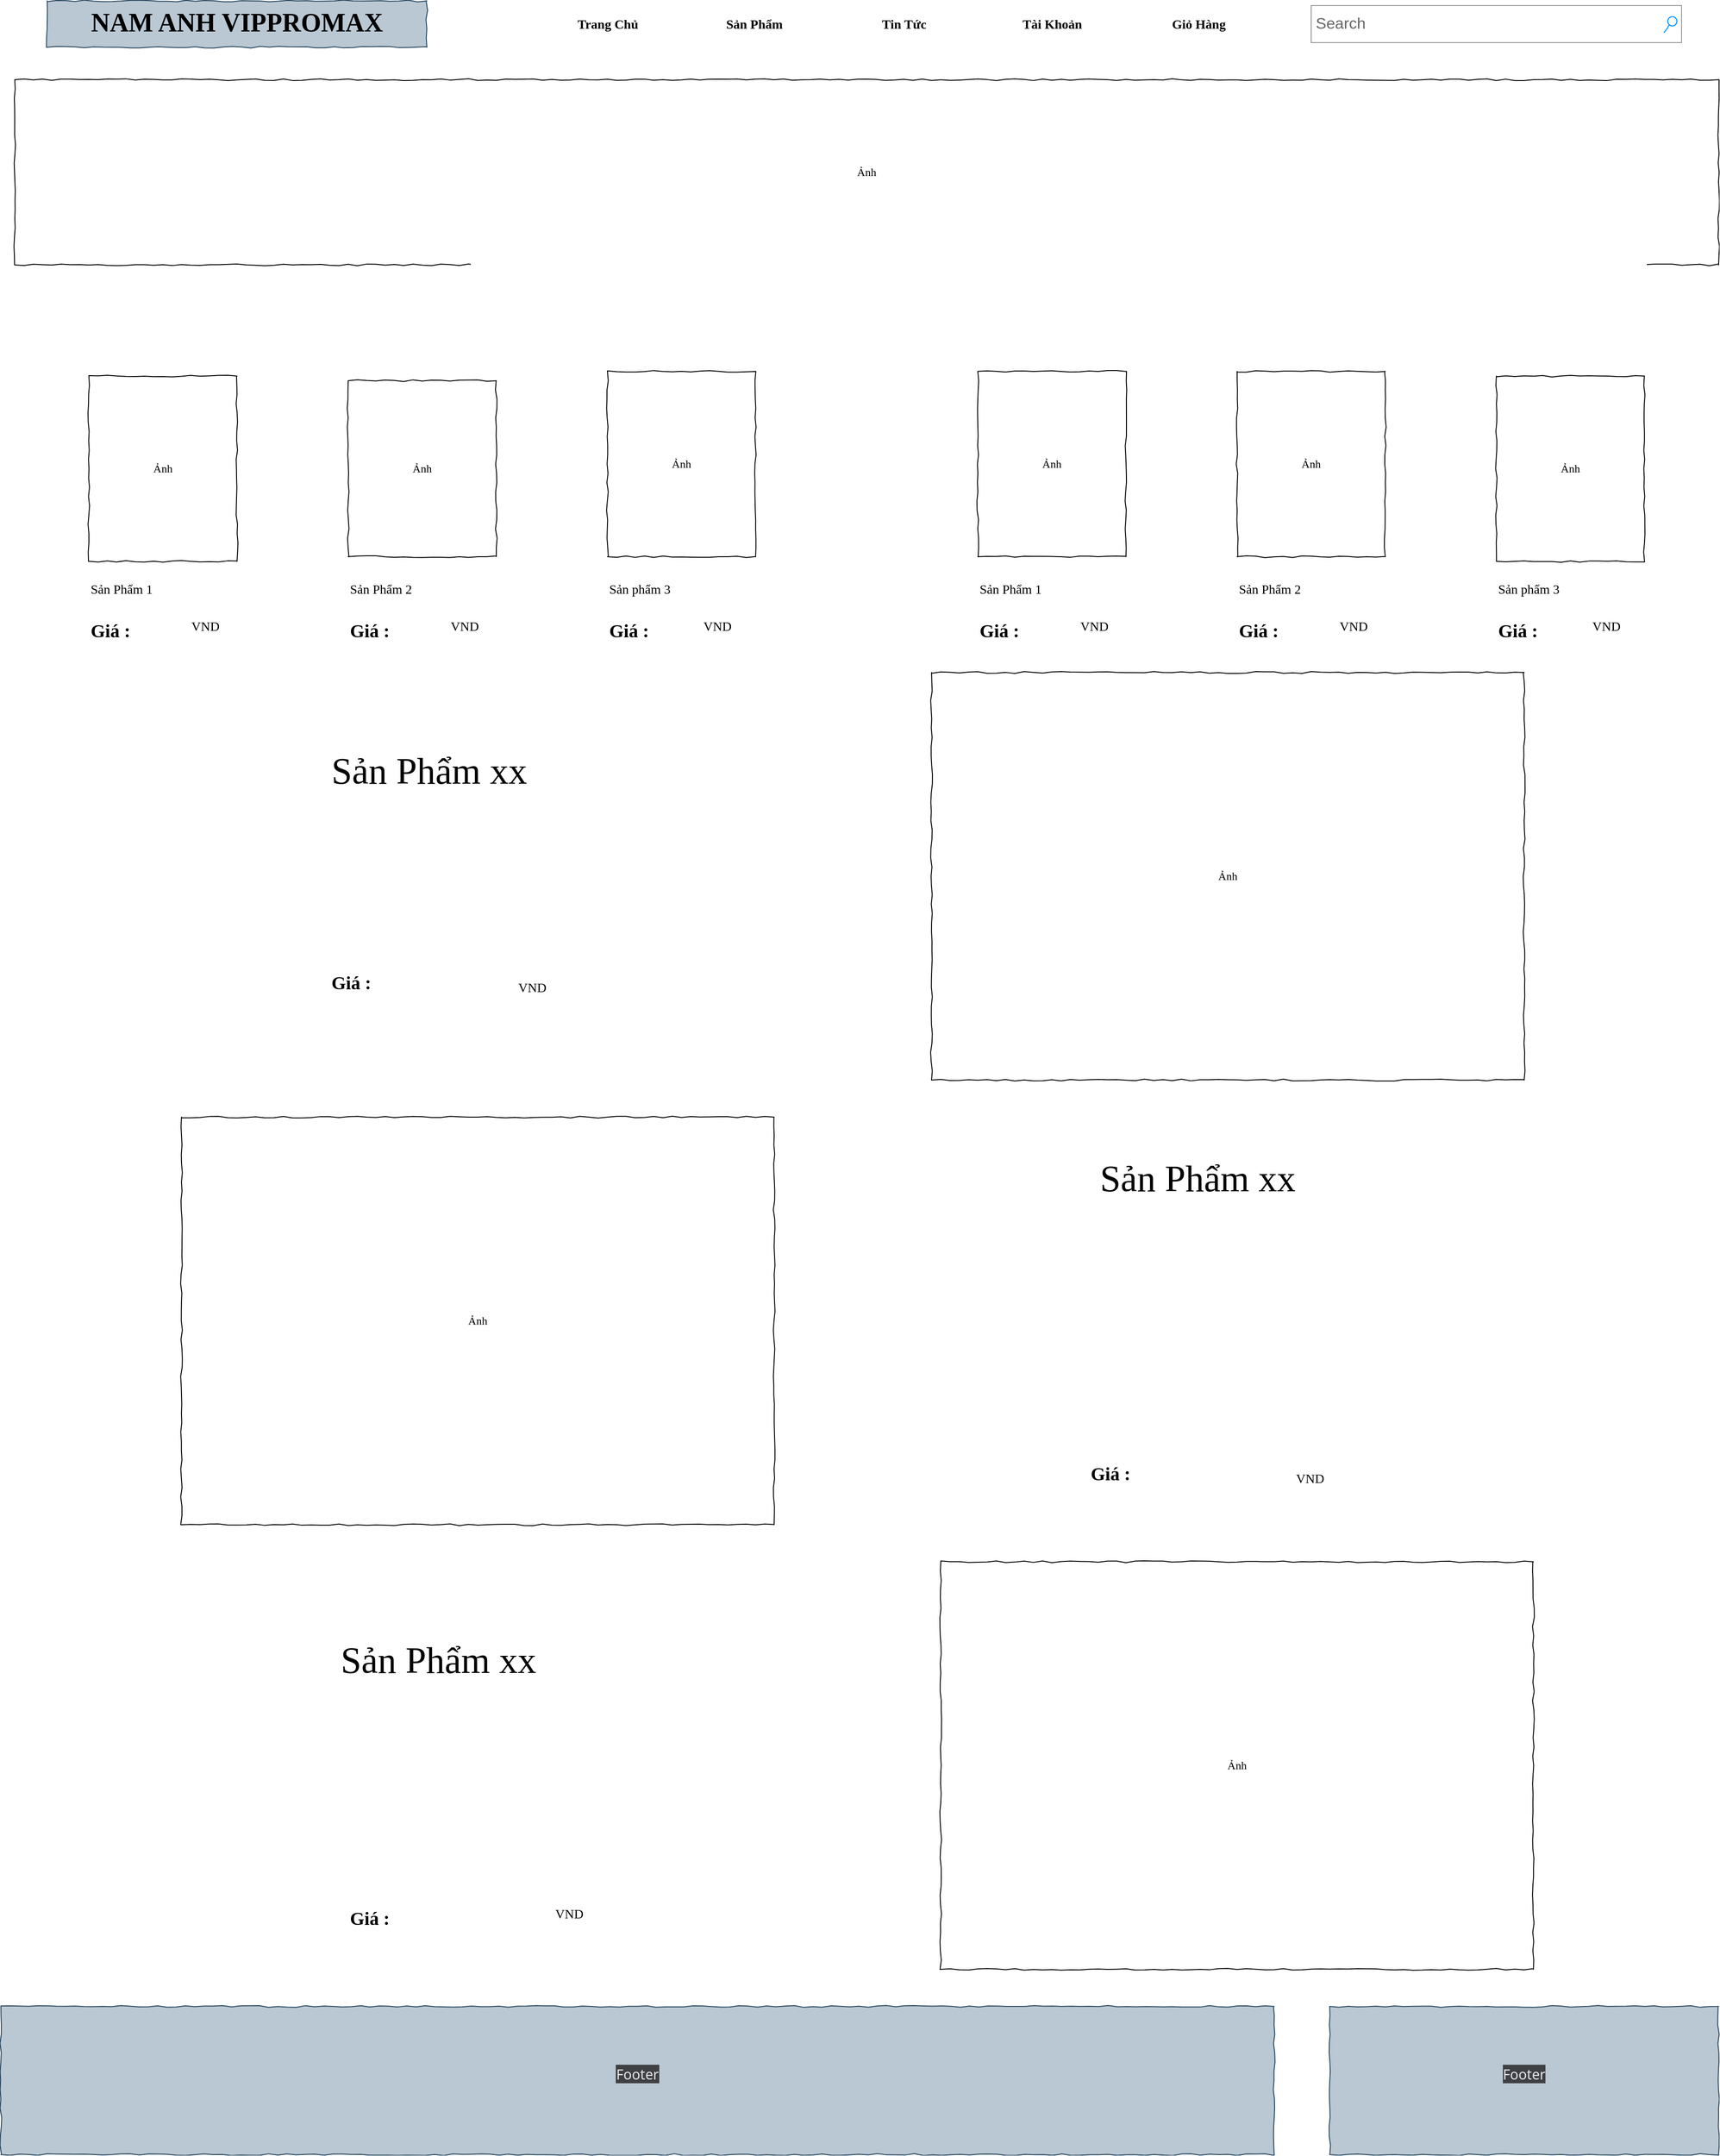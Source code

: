 <mxfile version="21.0.2" type="device"><diagram name="Page-1" id="03018318-947c-dd8e-b7a3-06fadd420f32"><mxGraphModel dx="2100" dy="2210" grid="1" gridSize="10" guides="1" tooltips="1" connect="1" arrows="1" fold="1" page="1" pageScale="1" pageWidth="1920" pageHeight="1200" background="#ffffff" math="0" shadow="0"><root><mxCell id="0"/><mxCell id="1" parent="0"/><mxCell id="677b7b8949515195-2" value="NAM ANH VIPPROMAX" style="whiteSpace=wrap;html=1;rounded=0;shadow=0;labelBackgroundColor=none;strokeWidth=1;fontFamily=Verdana;fontSize=28;align=center;comic=1;horizontal=1;verticalAlign=top;fontStyle=1;fillColor=#bac8d3;strokeColor=#23445d;" parent="1" vertex="1"><mxGeometry x="75" y="-1165" width="410" height="50" as="geometry"/></mxCell><mxCell id="677b7b8949515195-3" value="Search" style="strokeWidth=1;shadow=0;dashed=0;align=center;html=1;shape=mxgraph.mockup.forms.searchBox;strokeColor=#999999;mainText=;strokeColor2=#008cff;fontColor=#666666;fontSize=17;align=left;spacingLeft=3;rounded=0;labelBackgroundColor=none;comic=1;" parent="1" vertex="1"><mxGeometry x="1440" y="-1160" width="400" height="40" as="geometry"/></mxCell><mxCell id="677b7b8949515195-11" value="Trang Chủ" style="text;html=1;points=[];align=center;verticalAlign=top;spacingTop=-4;fontSize=14;fontFamily=Verdana;fontStyle=1" parent="1" vertex="1"><mxGeometry x="640" y="-1150" width="80" height="20" as="geometry"/></mxCell><mxCell id="677b7b8949515195-12" value="Tin Tức" style="text;html=1;points=[];align=center;verticalAlign=top;spacingTop=-4;fontSize=14;fontFamily=Verdana;fontStyle=1" parent="1" vertex="1"><mxGeometry x="960" y="-1150" width="80" height="20" as="geometry"/></mxCell><mxCell id="677b7b8949515195-13" value="Tài Khoản" style="text;html=1;points=[];align=center;verticalAlign=top;spacingTop=-4;fontSize=14;fontFamily=Verdana;fontStyle=1" parent="1" vertex="1"><mxGeometry x="1120" y="-1150" width="80" height="20" as="geometry"/></mxCell><mxCell id="677b7b8949515195-30" value="Sản phẩm 3" style="text;html=1;points=[];align=left;verticalAlign=top;spacingTop=-4;fontSize=14;fontFamily=Verdana" parent="1" vertex="1"><mxGeometry x="680" y="-540" width="170" height="20" as="geometry"/></mxCell><mxCell id="677b7b8949515195-33" value="Sản Phẩm 1" style="text;html=1;points=[];align=left;verticalAlign=top;spacingTop=-4;fontSize=14;fontFamily=Verdana" parent="1" vertex="1"><mxGeometry x="120" y="-540" width="170" height="20" as="geometry"/></mxCell><mxCell id="677b7b8949515195-34" value="Sản Phẩm 2" style="text;html=1;points=[];align=left;verticalAlign=top;spacingTop=-4;fontSize=14;fontFamily=Verdana" parent="1" vertex="1"><mxGeometry x="400" y="-540" width="170" height="20" as="geometry"/></mxCell><mxCell id="ib3h6RdlvOp323vKHLaL-4" value="Ảnh" style="whiteSpace=wrap;html=1;rounded=0;shadow=0;labelBackgroundColor=none;strokeWidth=1;fillColor=none;fontFamily=Verdana;fontSize=12;align=center;comic=1;" parent="1" vertex="1"><mxGeometry x="400" y="-755" width="160" height="190" as="geometry"/></mxCell><mxCell id="ib3h6RdlvOp323vKHLaL-5" value="Ảnh" style="whiteSpace=wrap;html=1;rounded=0;shadow=0;labelBackgroundColor=none;strokeWidth=1;fillColor=none;fontFamily=Verdana;fontSize=12;align=center;comic=1;" parent="1" vertex="1"><mxGeometry x="120" y="-760" width="160" height="200" as="geometry"/></mxCell><mxCell id="ib3h6RdlvOp323vKHLaL-6" value="Giá :" style="text;html=1;points=[];align=left;verticalAlign=top;spacingTop=-4;fontSize=20;fontFamily=Verdana;fontStyle=1" parent="1" vertex="1"><mxGeometry x="120" y="-500" width="40" height="20" as="geometry"/></mxCell><mxCell id="ib3h6RdlvOp323vKHLaL-8" value="Giá :" style="text;html=1;points=[];align=left;verticalAlign=top;spacingTop=-4;fontSize=20;fontFamily=Verdana;fontStyle=1" parent="1" vertex="1"><mxGeometry x="400" y="-500" width="40" height="20" as="geometry"/></mxCell><mxCell id="ib3h6RdlvOp323vKHLaL-9" value="Giá :" style="text;html=1;points=[];align=left;verticalAlign=top;spacingTop=-4;fontSize=20;fontFamily=Verdana;fontStyle=1" parent="1" vertex="1"><mxGeometry x="680" y="-500" width="40" height="20" as="geometry"/></mxCell><mxCell id="ib3h6RdlvOp323vKHLaL-12" value="&amp;nbsp; &amp;nbsp; &amp;nbsp; &amp;nbsp; &amp;nbsp; &amp;nbsp; &amp;nbsp; VND" style="text;html=1;points=[];align=left;verticalAlign=top;spacingTop=-4;fontSize=14;fontFamily=Verdana" parent="1" vertex="1"><mxGeometry x="460" y="-500" width="100" height="20" as="geometry"/></mxCell><mxCell id="ib3h6RdlvOp323vKHLaL-13" value="&amp;nbsp; &amp;nbsp; &amp;nbsp; &amp;nbsp; &amp;nbsp; &amp;nbsp; VND" style="text;html=1;points=[];align=left;verticalAlign=top;spacingTop=-4;fontSize=14;fontFamily=Verdana" parent="1" vertex="1"><mxGeometry x="740" y="-500" width="100" height="20" as="geometry"/></mxCell><mxCell id="ib3h6RdlvOp323vKHLaL-14" value="&amp;nbsp; &amp;nbsp; &amp;nbsp; &amp;nbsp; &amp;nbsp; &amp;nbsp; &amp;nbsp; VND" style="text;html=1;points=[];align=left;verticalAlign=top;spacingTop=-4;fontSize=14;fontFamily=Verdana" parent="1" vertex="1"><mxGeometry x="180" y="-500" width="100" height="20" as="geometry"/></mxCell><mxCell id="ib3h6RdlvOp323vKHLaL-23" value="Ảnh" style="whiteSpace=wrap;html=1;rounded=0;shadow=0;labelBackgroundColor=none;strokeWidth=1;fillColor=none;fontFamily=Verdana;fontSize=12;align=center;comic=1;" parent="1" vertex="1"><mxGeometry x="40" y="-1080" width="1840" height="200" as="geometry"/></mxCell><mxCell id="ib3h6RdlvOp323vKHLaL-25" value="Ảnh" style="whiteSpace=wrap;html=1;rounded=0;shadow=0;labelBackgroundColor=none;strokeWidth=1;fillColor=none;fontFamily=Verdana;fontSize=12;align=center;comic=1;" parent="1" vertex="1"><mxGeometry x="680" y="-765" width="160" height="200" as="geometry"/></mxCell><mxCell id="ib3h6RdlvOp323vKHLaL-32" value="Ảnh" style="whiteSpace=wrap;html=1;rounded=0;shadow=0;labelBackgroundColor=none;strokeWidth=1;fillColor=none;fontFamily=Verdana;fontSize=12;align=center;comic=1;" parent="1" vertex="1"><mxGeometry x="1080" y="-765" width="160" height="200" as="geometry"/></mxCell><mxCell id="ib3h6RdlvOp323vKHLaL-33" value="Ảnh" style="whiteSpace=wrap;html=1;rounded=0;shadow=0;labelBackgroundColor=none;strokeWidth=1;fillColor=none;fontFamily=Verdana;fontSize=12;align=center;comic=1;" parent="1" vertex="1"><mxGeometry x="1360" y="-765" width="160" height="200" as="geometry"/></mxCell><mxCell id="ib3h6RdlvOp323vKHLaL-35" value="Ảnh" style="whiteSpace=wrap;html=1;rounded=0;shadow=0;labelBackgroundColor=none;strokeWidth=1;fillColor=none;fontFamily=Verdana;fontSize=12;align=center;comic=1;" parent="1" vertex="1"><mxGeometry x="1640" y="-760" width="160" height="200" as="geometry"/></mxCell><mxCell id="ib3h6RdlvOp323vKHLaL-36" value="Sản Phẩm 1" style="text;html=1;points=[];align=left;verticalAlign=top;spacingTop=-4;fontSize=14;fontFamily=Verdana" parent="1" vertex="1"><mxGeometry x="1080" y="-540" width="170" height="20" as="geometry"/></mxCell><mxCell id="ib3h6RdlvOp323vKHLaL-37" value="Sản Phẩm 2" style="text;html=1;points=[];align=left;verticalAlign=top;spacingTop=-4;fontSize=14;fontFamily=Verdana" parent="1" vertex="1"><mxGeometry x="1360" y="-540" width="170" height="20" as="geometry"/></mxCell><mxCell id="ib3h6RdlvOp323vKHLaL-38" value="Sản phẩm 3" style="text;html=1;points=[];align=left;verticalAlign=top;spacingTop=-4;fontSize=14;fontFamily=Verdana" parent="1" vertex="1"><mxGeometry x="1640" y="-540" width="170" height="20" as="geometry"/></mxCell><mxCell id="ib3h6RdlvOp323vKHLaL-41" value="Giá :" style="text;html=1;points=[];align=left;verticalAlign=top;spacingTop=-4;fontSize=20;fontFamily=Verdana;fontStyle=1" parent="1" vertex="1"><mxGeometry x="1080" y="-500" width="40" height="20" as="geometry"/></mxCell><mxCell id="ib3h6RdlvOp323vKHLaL-42" value="&amp;nbsp; &amp;nbsp; &amp;nbsp; &amp;nbsp; &amp;nbsp; &amp;nbsp; &amp;nbsp; VND" style="text;html=1;points=[];align=left;verticalAlign=top;spacingTop=-4;fontSize=14;fontFamily=Verdana" parent="1" vertex="1"><mxGeometry x="1140" y="-500" width="100" height="20" as="geometry"/></mxCell><mxCell id="ib3h6RdlvOp323vKHLaL-43" value="Giá :" style="text;html=1;points=[];align=left;verticalAlign=top;spacingTop=-4;fontSize=20;fontFamily=Verdana;fontStyle=1" parent="1" vertex="1"><mxGeometry x="1360" y="-500" width="40" height="20" as="geometry"/></mxCell><mxCell id="ib3h6RdlvOp323vKHLaL-44" value="&amp;nbsp; &amp;nbsp; &amp;nbsp; &amp;nbsp; &amp;nbsp; &amp;nbsp; &amp;nbsp; VND" style="text;html=1;points=[];align=left;verticalAlign=top;spacingTop=-4;fontSize=14;fontFamily=Verdana" parent="1" vertex="1"><mxGeometry x="1420" y="-500" width="100" height="20" as="geometry"/></mxCell><mxCell id="ib3h6RdlvOp323vKHLaL-47" value="Giá :" style="text;html=1;points=[];align=left;verticalAlign=top;spacingTop=-4;fontSize=20;fontFamily=Verdana;fontStyle=1" parent="1" vertex="1"><mxGeometry x="1640" y="-500" width="40" height="20" as="geometry"/></mxCell><mxCell id="ib3h6RdlvOp323vKHLaL-48" value="&amp;nbsp; &amp;nbsp; &amp;nbsp; &amp;nbsp; &amp;nbsp; &amp;nbsp; VND" style="text;html=1;points=[];align=left;verticalAlign=top;spacingTop=-4;fontSize=14;fontFamily=Verdana" parent="1" vertex="1"><mxGeometry x="1700" y="-500" width="100" height="20" as="geometry"/></mxCell><mxCell id="ib3h6RdlvOp323vKHLaL-52" value="Ảnh" style="whiteSpace=wrap;html=1;rounded=0;shadow=0;labelBackgroundColor=none;strokeWidth=1;fillColor=none;fontFamily=Verdana;fontSize=12;align=center;comic=1;" parent="1" vertex="1"><mxGeometry x="220" y="40" width="640" height="440" as="geometry"/></mxCell><mxCell id="ib3h6RdlvOp323vKHLaL-53" value="Ảnh" style="whiteSpace=wrap;html=1;rounded=0;shadow=0;labelBackgroundColor=none;strokeWidth=1;fillColor=none;fontFamily=Verdana;fontSize=12;align=center;comic=1;" parent="1" vertex="1"><mxGeometry x="1040" y="520" width="640" height="440" as="geometry"/></mxCell><mxCell id="ib3h6RdlvOp323vKHLaL-55" value="&#10;&lt;span style=&quot;color: rgb(228, 230, 235); font-family: &amp;quot;Segoe UI Historic&amp;quot;, &amp;quot;Segoe UI&amp;quot;, Helvetica, Arial, sans-serif; font-size: 15px; font-style: normal; font-variant-ligatures: normal; font-variant-caps: normal; font-weight: 400; letter-spacing: normal; orphans: 2; text-align: left; text-indent: 0px; text-transform: none; widows: 2; word-spacing: 0px; -webkit-text-stroke-width: 0px; background-color: rgb(62, 64, 66); text-decoration-thickness: initial; text-decoration-style: initial; text-decoration-color: initial; float: none; display: inline !important;&quot;&gt;Footer&lt;/span&gt;&#10;&#10;" style="whiteSpace=wrap;html=1;rounded=0;shadow=0;labelBackgroundColor=none;strokeWidth=1;fillColor=#bac8d3;fontFamily=Verdana;fontSize=12;align=center;comic=1;strokeColor=#23445d;" parent="1" vertex="1"><mxGeometry x="1460" y="1000" width="420" height="160" as="geometry"/></mxCell><mxCell id="ib3h6RdlvOp323vKHLaL-56" value="&#10;&lt;span style=&quot;color: rgb(228, 230, 235); font-family: &amp;quot;Segoe UI Historic&amp;quot;, &amp;quot;Segoe UI&amp;quot;, Helvetica, Arial, sans-serif; font-size: 15px; font-style: normal; font-variant-ligatures: normal; font-variant-caps: normal; font-weight: 400; letter-spacing: normal; orphans: 2; text-indent: 0px; text-transform: none; widows: 2; word-spacing: 0px; -webkit-text-stroke-width: 0px; background-color: rgb(62, 64, 66); text-decoration-thickness: initial; text-decoration-style: initial; text-decoration-color: initial; float: none; display: inline !important;&quot;&gt;Footer&lt;/span&gt;&#10;&#10;" style="whiteSpace=wrap;html=1;rounded=0;shadow=0;labelBackgroundColor=none;strokeWidth=1;fillColor=#bac8d3;fontFamily=Verdana;fontSize=12;align=center;comic=1;strokeColor=#23445d;" parent="1" vertex="1"><mxGeometry x="25" y="1000" width="1375" height="160" as="geometry"/></mxCell><mxCell id="ib3h6RdlvOp323vKHLaL-57" value="Giá :" style="text;html=1;points=[];align=left;verticalAlign=top;spacingTop=-4;fontSize=20;fontFamily=Verdana;fontStyle=1" parent="1" vertex="1"><mxGeometry x="1200" y="410" width="40" height="30" as="geometry"/></mxCell><mxCell id="ib3h6RdlvOp323vKHLaL-58" value="&amp;nbsp; &amp;nbsp; &amp;nbsp; &amp;nbsp; &amp;nbsp; &amp;nbsp; VND" style="text;html=1;points=[];align=left;verticalAlign=top;spacingTop=-4;fontSize=14;fontFamily=Verdana" parent="1" vertex="1"><mxGeometry x="1380" y="420" width="100" height="20" as="geometry"/></mxCell><mxCell id="ib3h6RdlvOp323vKHLaL-59" value="Giá :" style="text;html=1;points=[];align=left;verticalAlign=top;spacingTop=-4;fontSize=20;fontFamily=Verdana;fontStyle=1" parent="1" vertex="1"><mxGeometry x="400" y="890" width="40" height="20" as="geometry"/></mxCell><mxCell id="ib3h6RdlvOp323vKHLaL-60" value="&amp;nbsp; &amp;nbsp; &amp;nbsp; &amp;nbsp; &amp;nbsp; &amp;nbsp; VND" style="text;html=1;points=[];align=left;verticalAlign=top;spacingTop=-4;fontSize=14;fontFamily=Verdana" parent="1" vertex="1"><mxGeometry x="580" y="890" width="100" height="20" as="geometry"/></mxCell><mxCell id="ib3h6RdlvOp323vKHLaL-61" value="Sản Phẩm xx" style="text;html=1;points=[];align=left;verticalAlign=top;spacingTop=-4;fontSize=40;fontFamily=Verdana" parent="1" vertex="1"><mxGeometry x="1210" y="80" width="300" height="60" as="geometry"/></mxCell><mxCell id="ib3h6RdlvOp323vKHLaL-63" value="Sản Phẩm xx" style="text;html=1;points=[];align=left;verticalAlign=top;spacingTop=-4;fontSize=40;fontFamily=Verdana" parent="1" vertex="1"><mxGeometry x="390" y="600" width="280" height="60" as="geometry"/></mxCell><mxCell id="ib3h6RdlvOp323vKHLaL-65" value="Sản Phẩm&amp;nbsp;" style="text;html=1;points=[];align=center;verticalAlign=top;spacingTop=-4;fontSize=14;fontFamily=Verdana;fontStyle=1" parent="1" vertex="1"><mxGeometry x="800" y="-1150" width="80" height="20" as="geometry"/></mxCell><mxCell id="ib3h6RdlvOp323vKHLaL-66" value="Giỏ Hàng&amp;nbsp;" style="text;html=1;points=[];align=center;verticalAlign=top;spacingTop=-4;fontSize=14;fontFamily=Verdana;fontStyle=1" parent="1" vertex="1"><mxGeometry x="1280" y="-1150" width="80" height="20" as="geometry"/></mxCell><mxCell id="HKJB3aUGkT3rSbW-jA_f-4" value="Ảnh" style="whiteSpace=wrap;html=1;rounded=0;shadow=0;labelBackgroundColor=none;strokeWidth=1;fillColor=none;fontFamily=Verdana;fontSize=12;align=center;comic=1;" vertex="1" parent="1"><mxGeometry x="1030" y="-440" width="640" height="440" as="geometry"/></mxCell><mxCell id="HKJB3aUGkT3rSbW-jA_f-5" value="Sản Phẩm xx" style="text;html=1;points=[];align=left;verticalAlign=top;spacingTop=-4;fontSize=40;fontFamily=Verdana" vertex="1" parent="1"><mxGeometry x="380" y="-360" width="300" height="60" as="geometry"/></mxCell><mxCell id="HKJB3aUGkT3rSbW-jA_f-6" value="Giá :" style="text;html=1;points=[];align=left;verticalAlign=top;spacingTop=-4;fontSize=20;fontFamily=Verdana;fontStyle=1" vertex="1" parent="1"><mxGeometry x="380" y="-120" width="40" height="20" as="geometry"/></mxCell><mxCell id="HKJB3aUGkT3rSbW-jA_f-7" value="&amp;nbsp; &amp;nbsp; &amp;nbsp; &amp;nbsp; &amp;nbsp; &amp;nbsp; VND" style="text;html=1;points=[];align=left;verticalAlign=top;spacingTop=-4;fontSize=14;fontFamily=Verdana" vertex="1" parent="1"><mxGeometry x="540" y="-110" width="100" height="20" as="geometry"/></mxCell></root></mxGraphModel></diagram></mxfile>